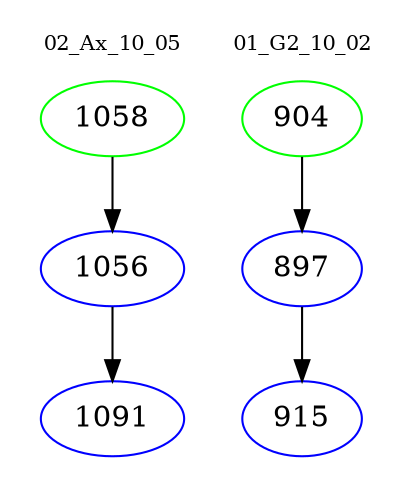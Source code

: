 digraph{
subgraph cluster_0 {
color = white
label = "02_Ax_10_05";
fontsize=10;
T0_1058 [label="1058", color="green"]
T0_1058 -> T0_1056 [color="black"]
T0_1056 [label="1056", color="blue"]
T0_1056 -> T0_1091 [color="black"]
T0_1091 [label="1091", color="blue"]
}
subgraph cluster_1 {
color = white
label = "01_G2_10_02";
fontsize=10;
T1_904 [label="904", color="green"]
T1_904 -> T1_897 [color="black"]
T1_897 [label="897", color="blue"]
T1_897 -> T1_915 [color="black"]
T1_915 [label="915", color="blue"]
}
}

